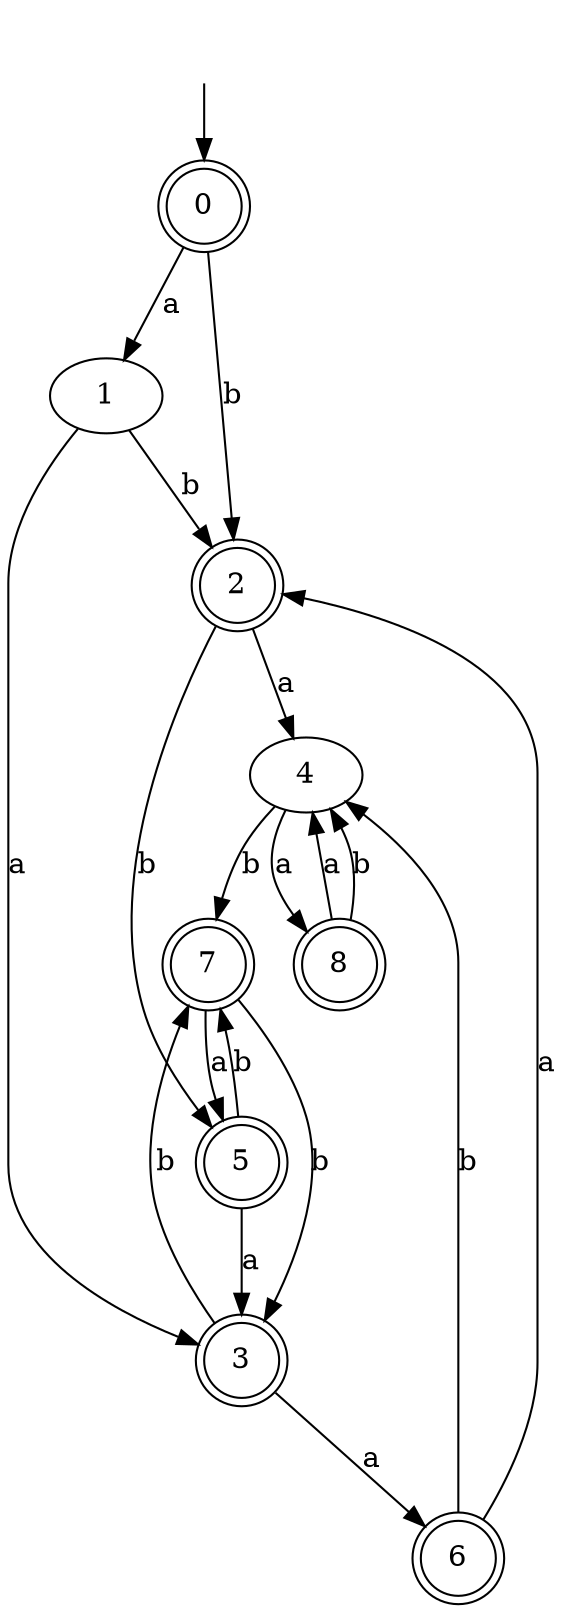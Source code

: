 digraph RandomDFA {
  __start0 [label="", shape=none];
  __start0 -> 0 [label=""];
  0 [shape=circle] [shape=doublecircle]
  0 -> 1 [label="a"]
  0 -> 2 [label="b"]
  1
  1 -> 3 [label="a"]
  1 -> 2 [label="b"]
  2 [shape=doublecircle]
  2 -> 4 [label="a"]
  2 -> 5 [label="b"]
  3 [shape=doublecircle]
  3 -> 6 [label="a"]
  3 -> 7 [label="b"]
  4
  4 -> 8 [label="a"]
  4 -> 7 [label="b"]
  5 [shape=doublecircle]
  5 -> 3 [label="a"]
  5 -> 7 [label="b"]
  6 [shape=doublecircle]
  6 -> 2 [label="a"]
  6 -> 4 [label="b"]
  7 [shape=doublecircle]
  7 -> 5 [label="a"]
  7 -> 3 [label="b"]
  8 [shape=doublecircle]
  8 -> 4 [label="a"]
  8 -> 4 [label="b"]
}
